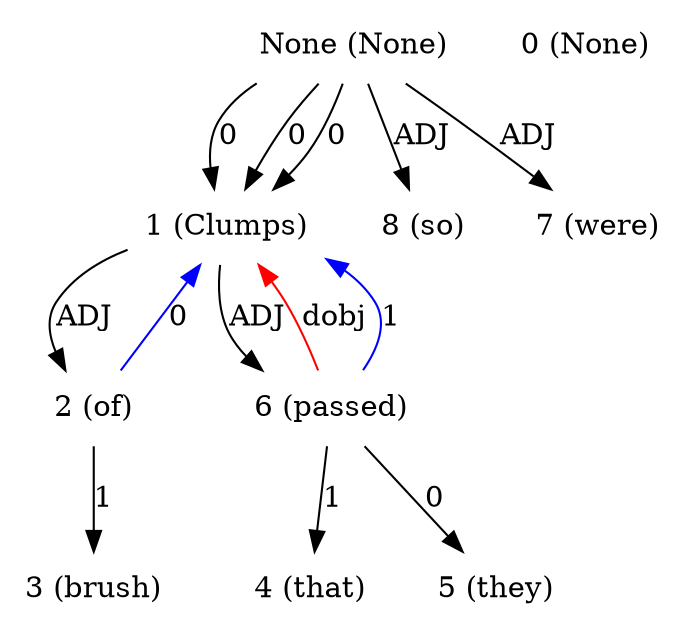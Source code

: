 digraph G{
edge [dir=forward]
node [shape=plaintext]

None [label="None (None)"]
None -> 1 [label="0"]
None -> 8 [label="ADJ"]
None [label="None (None)"]
None -> 1 [label="0"]
None [label="None (None)"]
None -> 1 [label="0"]
None -> 7 [label="ADJ"]
0 [label="0 (None)"]
1 [label="1 (Clumps)"]
1 -> 2 [label="ADJ"]
1 -> 6 [label="ADJ"]
6 -> 1 [label="dobj", color="red"]
2 [label="2 (of)"]
2 -> 3 [label="1"]
2 -> 1 [label="0", color="blue"]
3 [label="3 (brush)"]
4 [label="4 (that)"]
5 [label="5 (they)"]
6 [label="6 (passed)"]
6 -> 4 [label="1"]
6 -> 1 [label="1", color="blue"]
6 -> 5 [label="0"]
7 [label="7 (were)"]
8 [label="8 (so)"]
}
